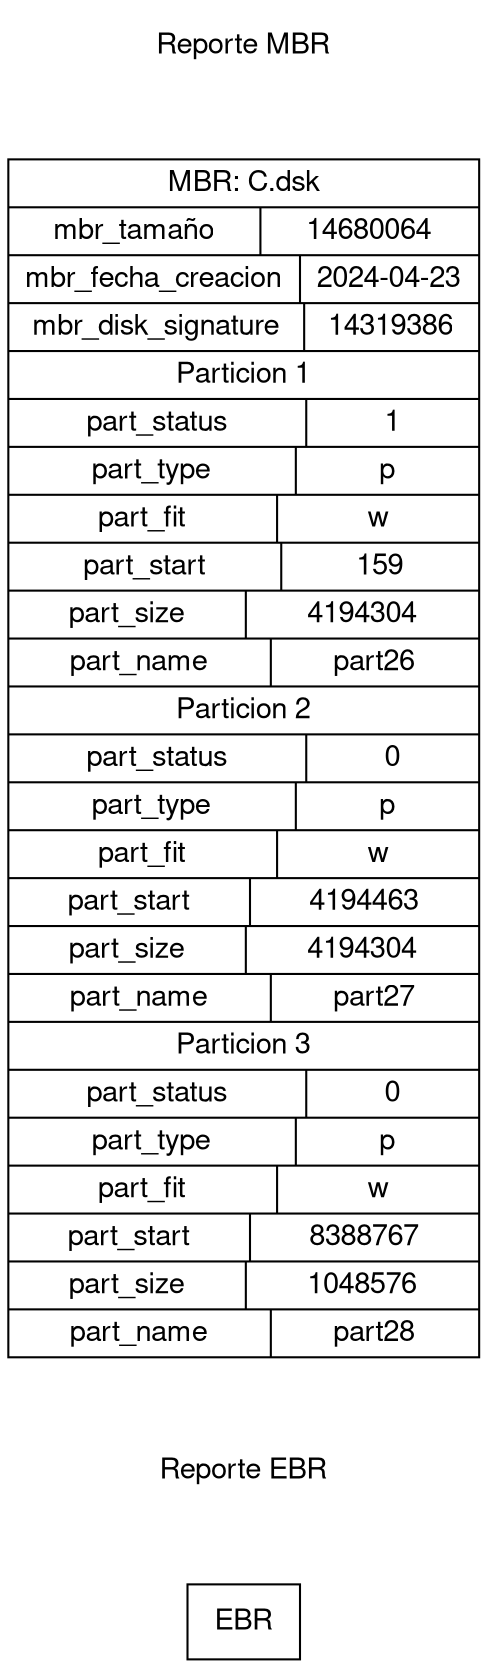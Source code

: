 
		digraph G {
 			fontname="Helvetica,Arial,sans-serif"
			node [fontname="Helvetica,Arial,sans-serif"]
			edge [fontname="Helvetica,Arial,sans-serif"]
			concentrate=True;
			rankdir=TB;
			node [shape=record];

			title [label="Reporte MBR" shape=plaintext fontname="Helvetica,Arial,sans-serif"];

  			mbr[label="
				{MBR: C.dsk|
					{mbr_tamaño|14680064}
					|{mbr_fecha_creacion|2024-04-23}
					|{mbr_disk_signature|14319386}
								
		|Particion 1
		|{part_status|1}
		|{part_type|p}
		|{part_fit|w}
		|{part_start|159}
		|{part_size|4194304}
		|{part_name|part26}
		|Particion 2
		|{part_status|0}
		|{part_type|p}
		|{part_fit|w}
		|{part_start|4194463}
		|{part_size|4194304}
		|{part_name|part27}
		|Particion 3
		|{part_status|0}
		|{part_type|p}
		|{part_fit|w}
		|{part_start|8388767}
		|{part_size|1048576}
		|{part_name|part28}
				}
			"];
			title2 [label="Reporte EBR" shape=plaintext fontname="Helvetica,Arial,sans-serif"];
			
			ebr[label="
				{EBR}
			"];

			title -> mbr [style=invis];
    		mbr -> title2[style=invis];
			title2 -> ebr[style=invis];
		}